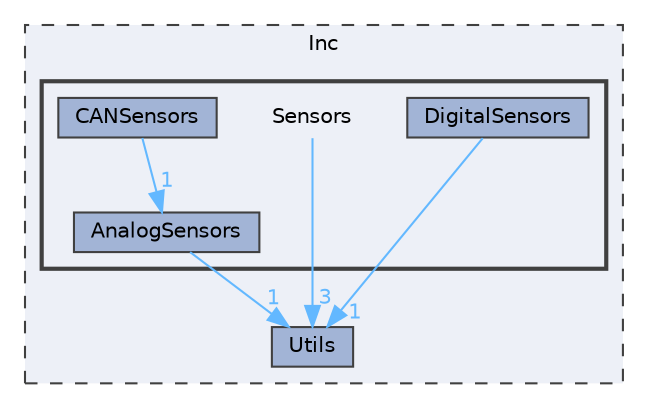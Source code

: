 digraph "Inc/Sensors"
{
 // LATEX_PDF_SIZE
  bgcolor="transparent";
  edge [fontname=Helvetica,fontsize=10,labelfontname=Helvetica,labelfontsize=10];
  node [fontname=Helvetica,fontsize=10,shape=box,height=0.2,width=0.4];
  compound=true
  subgraph clusterdir_f93dfce691d792349f1c14ede440e2e6 {
    graph [ bgcolor="#edf0f7", pencolor="grey25", label="Inc", fontname=Helvetica,fontsize=10 style="filled,dashed", URL="dir_f93dfce691d792349f1c14ede440e2e6.html",tooltip=""]
  dir_87e60f6b6bcb19ee8044d57e05cda253 [label="Utils", fillcolor="#a2b4d6", color="grey25", style="filled", URL="dir_87e60f6b6bcb19ee8044d57e05cda253.html",tooltip=""];
  subgraph clusterdir_d825da72ae07656c4908717d883c7e7d {
    graph [ bgcolor="#edf0f7", pencolor="grey25", label="", fontname=Helvetica,fontsize=10 style="filled,bold", URL="dir_d825da72ae07656c4908717d883c7e7d.html",tooltip=""]
    dir_d825da72ae07656c4908717d883c7e7d [shape=plaintext, label="Sensors"];
  dir_3623fc97b26a6eba076d03219cffe952 [label="AnalogSensors", fillcolor="#a2b4d6", color="grey25", style="filled", URL="dir_3623fc97b26a6eba076d03219cffe952.html",tooltip=""];
  dir_3e6f790400f5c8ea3bdd6eef8ce5e3b5 [label="CANSensors", fillcolor="#a2b4d6", color="grey25", style="filled", URL="dir_3e6f790400f5c8ea3bdd6eef8ce5e3b5.html",tooltip=""];
  dir_f01840b90eee2af0d479c16866eb0ae7 [label="DigitalSensors", fillcolor="#a2b4d6", color="grey25", style="filled", URL="dir_f01840b90eee2af0d479c16866eb0ae7.html",tooltip=""];
  }
  }
  dir_d825da72ae07656c4908717d883c7e7d->dir_87e60f6b6bcb19ee8044d57e05cda253 [headlabel="3", labeldistance=1.5 headhref="dir_000011_000016.html" color="steelblue1" fontcolor="steelblue1"];
  dir_3623fc97b26a6eba076d03219cffe952->dir_87e60f6b6bcb19ee8044d57e05cda253 [headlabel="1", labeldistance=1.5 headhref="dir_000000_000016.html" color="steelblue1" fontcolor="steelblue1"];
  dir_3e6f790400f5c8ea3bdd6eef8ce5e3b5->dir_3623fc97b26a6eba076d03219cffe952 [headlabel="1", labeldistance=1.5 headhref="dir_000002_000000.html" color="steelblue1" fontcolor="steelblue1"];
  dir_f01840b90eee2af0d479c16866eb0ae7->dir_87e60f6b6bcb19ee8044d57e05cda253 [headlabel="1", labeldistance=1.5 headhref="dir_000006_000016.html" color="steelblue1" fontcolor="steelblue1"];
}
